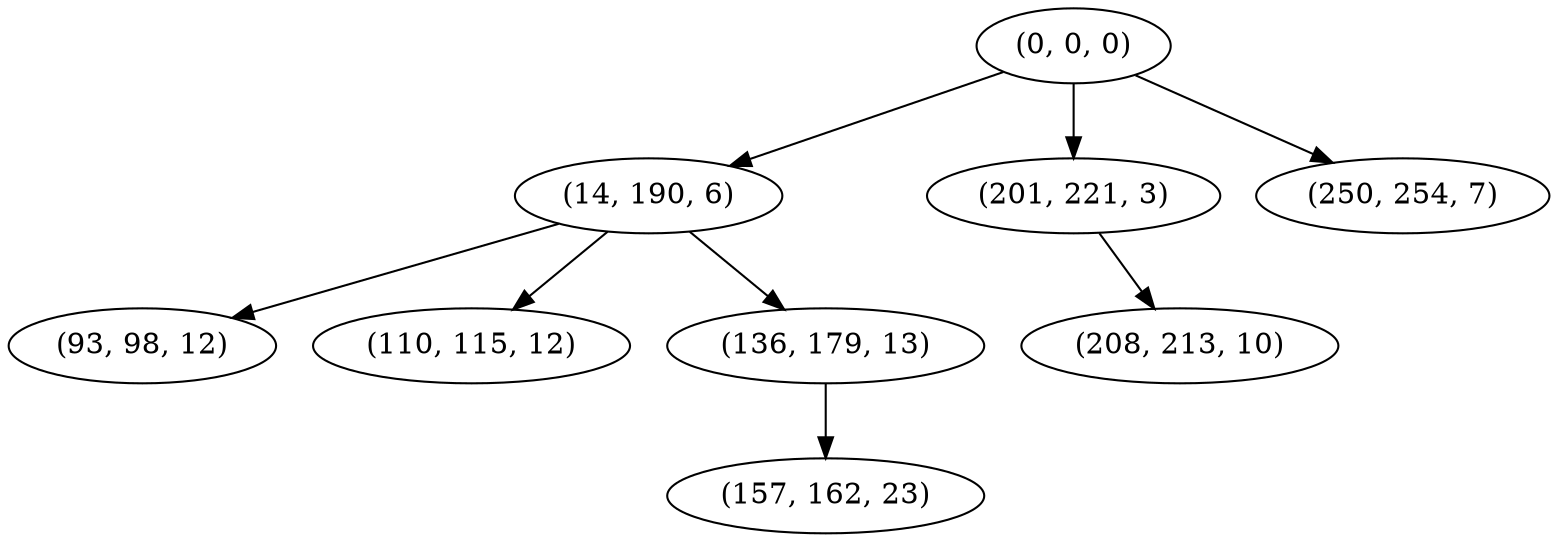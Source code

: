 digraph tree {
    "(0, 0, 0)";
    "(14, 190, 6)";
    "(93, 98, 12)";
    "(110, 115, 12)";
    "(136, 179, 13)";
    "(157, 162, 23)";
    "(201, 221, 3)";
    "(208, 213, 10)";
    "(250, 254, 7)";
    "(0, 0, 0)" -> "(14, 190, 6)";
    "(0, 0, 0)" -> "(201, 221, 3)";
    "(0, 0, 0)" -> "(250, 254, 7)";
    "(14, 190, 6)" -> "(93, 98, 12)";
    "(14, 190, 6)" -> "(110, 115, 12)";
    "(14, 190, 6)" -> "(136, 179, 13)";
    "(136, 179, 13)" -> "(157, 162, 23)";
    "(201, 221, 3)" -> "(208, 213, 10)";
}
